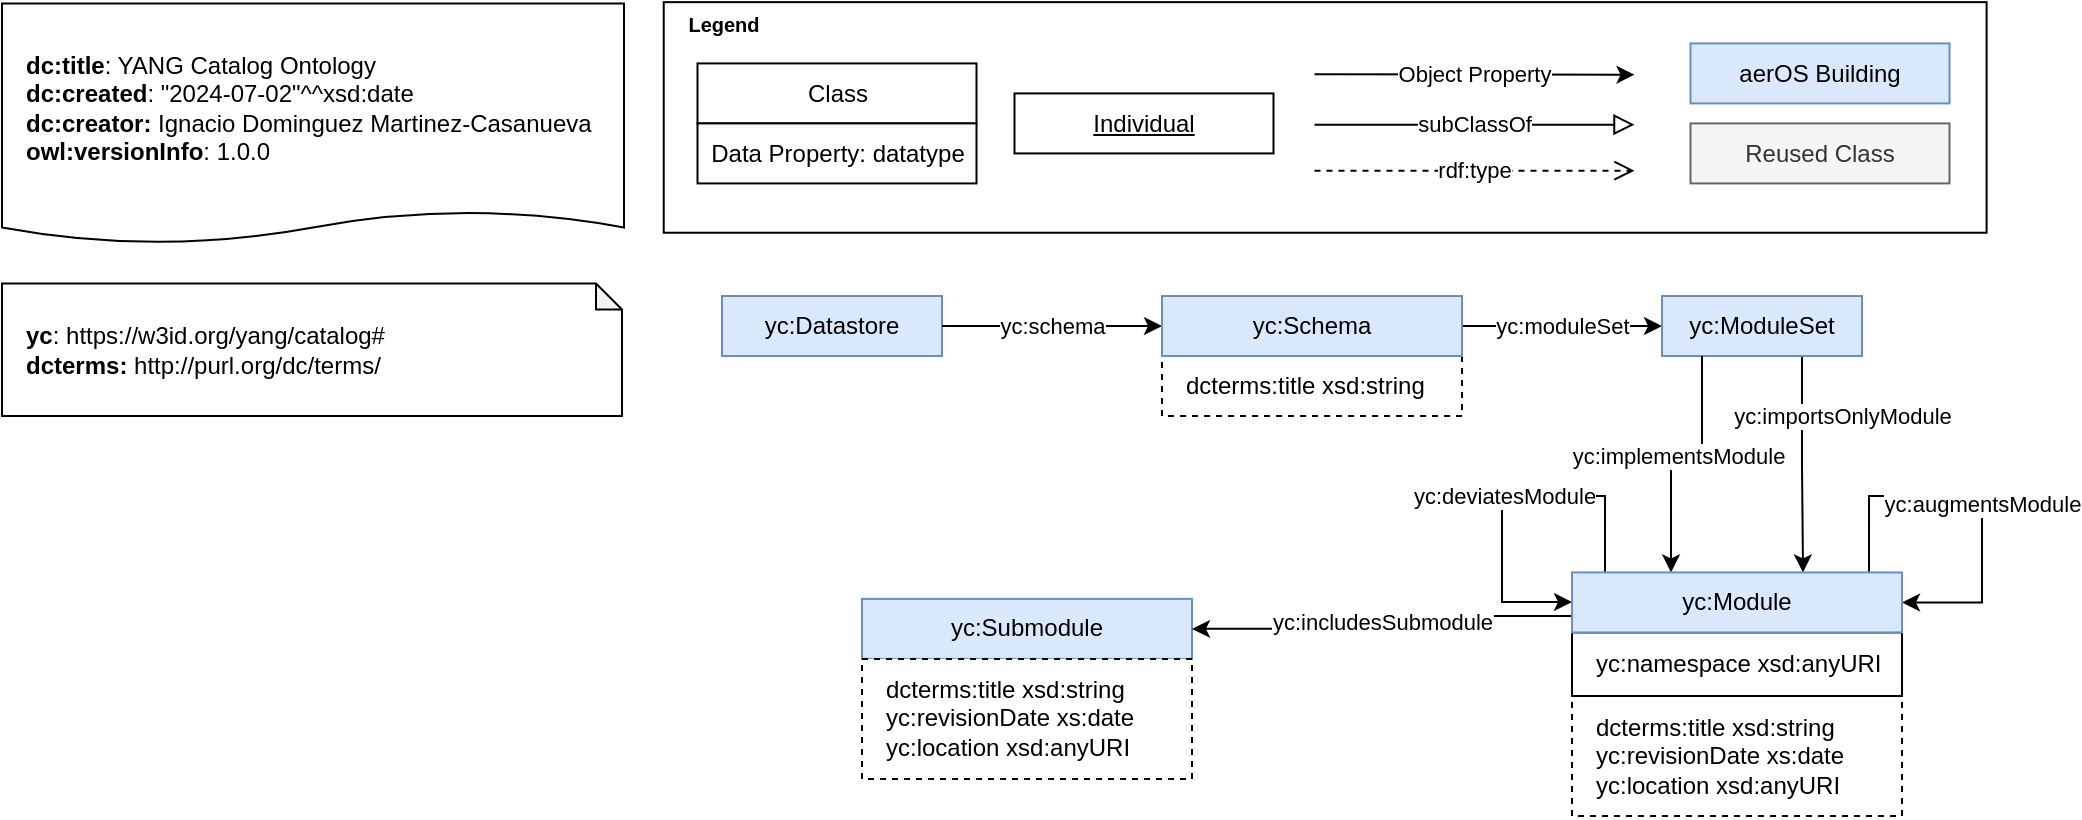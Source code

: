 <mxfile version="24.6.4" type="device">
  <diagram id="V4lAulNeN_WDX5JnY8aY" name="pilot5">
    <mxGraphModel dx="857" dy="536" grid="1" gridSize="10" guides="1" tooltips="1" connect="1" arrows="1" fold="1" page="1" pageScale="1" pageWidth="850" pageHeight="1100" math="0" shadow="0">
      <root>
        <mxCell id="0" />
        <mxCell id="1" parent="0" />
        <mxCell id="mLb4iFboR8zkR100jdQ6-1" value="" style="rounded=0;whiteSpace=wrap;html=1;rotation=90;fontFamily=Helvetica;" parent="1" vertex="1">
          <mxGeometry x="833.94" y="-20.0" width="115.29" height="661.44" as="geometry" />
        </mxCell>
        <mxCell id="mLb4iFboR8zkR100jdQ6-2" value="aerOS Building" style="rounded=0;whiteSpace=wrap;html=1;fillColor=#dae8fc;strokeColor=#6c8ebf;fontFamily=Helvetica;" parent="1" vertex="1">
          <mxGeometry x="1074.25" y="273.7" width="129.5" height="30" as="geometry" />
        </mxCell>
        <mxCell id="mLb4iFboR8zkR100jdQ6-3" value="Class" style="rounded=0;whiteSpace=wrap;html=1;fontFamily=Helvetica;" parent="1" vertex="1">
          <mxGeometry x="577.75" y="283.71" width="139.5" height="30" as="geometry" />
        </mxCell>
        <mxCell id="mLb4iFboR8zkR100jdQ6-4" value="Data Property: datatype" style="rounded=0;whiteSpace=wrap;html=1;fontFamily=Helvetica;" parent="1" vertex="1">
          <mxGeometry x="577.75" y="313.71" width="139.5" height="30" as="geometry" />
        </mxCell>
        <mxCell id="mLb4iFboR8zkR100jdQ6-5" value="Object Property" style="endArrow=classic;html=1;rounded=0;labelPosition=right;verticalLabelPosition=bottom;align=center;verticalAlign=middle;fontFamily=Helvetica;" parent="1" edge="1">
          <mxGeometry width="50" height="50" relative="1" as="geometry">
            <mxPoint x="886.25" y="289.08" as="sourcePoint" />
            <mxPoint x="1046.25" y="289.36" as="targetPoint" />
            <mxPoint as="offset" />
          </mxGeometry>
        </mxCell>
        <mxCell id="mLb4iFboR8zkR100jdQ6-6" value="&lt;font style=&quot;font-size: 11px;&quot; color=&quot;#000000&quot;&gt;rdf:type&lt;/font&gt;" style="endArrow=open;html=1;fontColor=#000099;endFill=0;dashed=1;endSize=8;rounded=0;fontSize=8;labelPosition=center;verticalLabelPosition=bottom;align=center;verticalAlign=middle;fontFamily=Helvetica;" parent="1" edge="1">
          <mxGeometry width="50" height="50" relative="1" as="geometry">
            <mxPoint x="886.25" y="337.36" as="sourcePoint" />
            <mxPoint x="1046.25" y="337.36" as="targetPoint" />
            <mxPoint as="offset" />
          </mxGeometry>
        </mxCell>
        <mxCell id="mLb4iFboR8zkR100jdQ6-7" value="subClassOf" style="endArrow=block;html=1;fontColor=#000000;endFill=0;endSize=8;arcSize=0;rounded=0;fontFamily=Helvetica;" parent="1" edge="1">
          <mxGeometry width="50" height="50" relative="1" as="geometry">
            <mxPoint x="886.25" y="314.36" as="sourcePoint" />
            <mxPoint x="1046.25" y="314.36" as="targetPoint" />
          </mxGeometry>
        </mxCell>
        <mxCell id="mLb4iFboR8zkR100jdQ6-8" value="&lt;b style=&quot;font-size: 10px;&quot;&gt;&lt;font data-font-src=&quot;https://fonts.googleapis.com/css?family=Roboto+Condensed&quot;&gt;Legend&lt;/font&gt;&lt;/b&gt;" style="text;html=1;strokeColor=none;fillColor=none;align=center;verticalAlign=middle;whiteSpace=wrap;rounded=0;fontSize=10;fontFamily=Helvetica;" parent="1" vertex="1">
          <mxGeometry x="566.25" y="253.7" width="50" height="20" as="geometry" />
        </mxCell>
        <mxCell id="mLb4iFboR8zkR100jdQ6-9" value="&lt;u&gt;Individual&lt;/u&gt;" style="rounded=0;whiteSpace=wrap;html=1;fontFamily=Helvetica;" parent="1" vertex="1">
          <mxGeometry x="736.25" y="298.71" width="129.5" height="30" as="geometry" />
        </mxCell>
        <mxCell id="5fMTM_yUQj7tKh12GMyz-2" value="&lt;div&gt;&lt;b&gt;dc:title&lt;/b&gt;: YANG Catalog Ontology&lt;br&gt;&lt;/div&gt;&lt;div&gt;&lt;b&gt;dc:created&lt;/b&gt;: &quot;2024-07-02&quot;^^xsd:date&lt;/div&gt;&lt;div&gt;&lt;b&gt;dc:creator:&lt;/b&gt;&amp;nbsp;Ignacio Dominguez Martinez-Casanueva&lt;br&gt;&lt;/div&gt;&lt;div&gt;&lt;b&gt;owl:versionInfo&lt;/b&gt;: 1.0.0&lt;br&gt;&lt;/div&gt;" style="shape=document;whiteSpace=wrap;html=1;boundedLbl=1;labelBackgroundColor=#ffffff;strokeColor=#000000;fontSize=12;fontColor=#000000;size=0.133;align=left;spacingLeft=10;" parent="1" vertex="1">
          <mxGeometry x="230" y="253.72" width="311" height="120" as="geometry" />
        </mxCell>
        <mxCell id="MMhxp2RpZaPXFtDsb9Ic-6" value="Reused Class" style="rounded=0;whiteSpace=wrap;html=1;fillColor=#f5f5f5;strokeColor=#666666;fontFamily=Helvetica;fontColor=#333333;" parent="1" vertex="1">
          <mxGeometry x="1074.25" y="313.71" width="129.5" height="30" as="geometry" />
        </mxCell>
        <mxCell id="7pKTagEgV_TqgitrA6XD-2" value="&lt;div style=&quot;border-color: var(--border-color);&quot;&gt;&lt;b style=&quot;border-color: var(--border-color);&quot;&gt;yc&lt;/b&gt;:&amp;nbsp;&lt;span style=&quot;white-space: pre;&quot;&gt;&lt;font style=&quot;&quot; face=&quot;Helvetica&quot;&gt;https://w3id.org/yang/catalog#&lt;/font&gt;&lt;/span&gt;&lt;/div&gt;&lt;div style=&quot;border-color: var(--border-color);&quot;&gt;&lt;b style=&quot;background-color: initial; border-color: var(--border-color);&quot;&gt;dcterms:&amp;nbsp;&lt;/b&gt;&lt;span style=&quot;background-color: initial;&quot;&gt;http://purl.org/dc/terms/&lt;/span&gt;&lt;br&gt;&lt;/div&gt;&lt;b style=&quot;border-color: var(--border-color);&quot;&gt;&lt;div style=&quot;&quot;&gt;&lt;/div&gt;&lt;/b&gt;" style="shape=note;whiteSpace=wrap;html=1;backgroundOutline=1;darkOpacity=0.05;size=13;align=left;spacingLeft=10;" parent="1" vertex="1">
          <mxGeometry x="230" y="393.73" width="310" height="66.27" as="geometry" />
        </mxCell>
        <mxCell id="-U4SR4fcINFbDXNsC2DA-2" value="yc:Datastore" style="rounded=0;whiteSpace=wrap;html=1;snapToPoint=1;points=[[0.1,0],[0.2,0],[0.3,0],[0.4,0],[0.5,0],[0.6,0],[0.7,0],[0.8,0],[0.9,0],[0,0.1],[0,0.3],[0,0.5],[0,0.7],[0,0.9],[0.1,1],[0.2,1],[0.3,1],[0.4,1],[0.5,1],[0.6,1],[0.7,1],[0.8,1],[0.9,1],[1,0.1],[1,0.3],[1,0.5],[1,0.7],[1,0.9]];fillColor=#dae8fc;strokeColor=#6c8ebf;" vertex="1" parent="1">
          <mxGeometry x="590" y="400.0" width="110" height="30" as="geometry" />
        </mxCell>
        <mxCell id="-U4SR4fcINFbDXNsC2DA-6" value="yc:moduleSet" style="edgeStyle=orthogonalEdgeStyle;rounded=0;orthogonalLoop=1;jettySize=auto;html=1;exitDx=0;exitDy=0;entryX=0;entryY=0.5;entryDx=0;entryDy=0;exitX=1;exitY=0.5;" edge="1" parent="1" source="-U4SR4fcINFbDXNsC2DA-3" target="-U4SR4fcINFbDXNsC2DA-4">
          <mxGeometry relative="1" as="geometry" />
        </mxCell>
        <mxCell id="-U4SR4fcINFbDXNsC2DA-12" value="yc:importsOnlyModule" style="edgeStyle=orthogonalEdgeStyle;rounded=0;orthogonalLoop=1;jettySize=auto;html=1;exitX=0.7;exitY=1;exitDx=0;exitDy=0;entryX=0.7;entryY=0;entryDx=0;entryDy=0;" edge="1" parent="1" source="-U4SR4fcINFbDXNsC2DA-4" target="-U4SR4fcINFbDXNsC2DA-9">
          <mxGeometry x="-0.448" y="20" relative="1" as="geometry">
            <Array as="points" />
            <mxPoint as="offset" />
          </mxGeometry>
        </mxCell>
        <mxCell id="-U4SR4fcINFbDXNsC2DA-4" value="yc:ModuleSet" style="rounded=0;whiteSpace=wrap;html=1;snapToPoint=1;points=[[0.1,0],[0.2,0],[0.3,0],[0.4,0],[0.5,0],[0.6,0],[0.7,0],[0.8,0],[0.9,0],[0,0.1],[0,0.3],[0,0.5],[0,0.7],[0,0.9],[0.1,1],[0.2,1],[0.3,1],[0.4,1],[0.5,1],[0.6,1],[0.7,1],[0.8,1],[0.9,1],[1,0.1],[1,0.3],[1,0.5],[1,0.7],[1,0.9]];fillColor=#dae8fc;strokeColor=#6c8ebf;" vertex="1" parent="1">
          <mxGeometry x="1060" y="400.0" width="100" height="30" as="geometry" />
        </mxCell>
        <mxCell id="-U4SR4fcINFbDXNsC2DA-5" value="yc:schema" style="edgeStyle=orthogonalEdgeStyle;rounded=0;orthogonalLoop=1;jettySize=auto;html=1;entryX=0;entryY=0.5;entryDx=0;entryDy=0;exitX=1;exitY=0.5;exitDx=0;exitDy=0;" edge="1" parent="1" source="-U4SR4fcINFbDXNsC2DA-2" target="-U4SR4fcINFbDXNsC2DA-3">
          <mxGeometry relative="1" as="geometry">
            <Array as="points">
              <mxPoint x="700" y="414.56" />
              <mxPoint x="750" y="414.56" />
            </Array>
            <mxPoint x="990" y="388.56" as="sourcePoint" />
            <mxPoint x="1040" y="253.56" as="targetPoint" />
          </mxGeometry>
        </mxCell>
        <mxCell id="-U4SR4fcINFbDXNsC2DA-7" value="dcterms:title xsd:string" style="rounded=0;whiteSpace=wrap;html=1;snapToPoint=1;points=[[0.1,0],[0.2,0],[0.3,0],[0.4,0],[0.5,0],[0.6,0],[0.7,0],[0.8,0],[0.9,0],[0,0.1],[0,0.3],[0,0.5],[0,0.7],[0,0.9],[0.1,1],[0.2,1],[0.3,1],[0.4,1],[0.5,1],[0.6,1],[0.7,1],[0.8,1],[0.9,1],[1,0.1],[1,0.3],[1,0.5],[1,0.7],[1,0.9]];align=left;spacingLeft=10;dashed=1;" vertex="1" parent="1">
          <mxGeometry x="810" y="430.0" width="150" height="30" as="geometry" />
        </mxCell>
        <mxCell id="-U4SR4fcINFbDXNsC2DA-10" value="yc:Submodule" style="rounded=0;whiteSpace=wrap;html=1;snapToPoint=1;points=[[0.1,0],[0.2,0],[0.3,0],[0.4,0],[0.5,0],[0.6,0],[0.7,0],[0.8,0],[0.9,0],[0,0.1],[0,0.3],[0,0.5],[0,0.7],[0,0.9],[0.1,1],[0.2,1],[0.3,1],[0.4,1],[0.5,1],[0.6,1],[0.7,1],[0.8,1],[0.9,1],[1,0.1],[1,0.3],[1,0.5],[1,0.7],[1,0.9]];fillColor=#dae8fc;strokeColor=#6c8ebf;" vertex="1" parent="1">
          <mxGeometry x="660" y="551.44" width="165" height="30" as="geometry" />
        </mxCell>
        <mxCell id="-U4SR4fcINFbDXNsC2DA-22" value="yc:implementsModule" style="edgeStyle=orthogonalEdgeStyle;rounded=0;orthogonalLoop=1;jettySize=auto;html=1;exitX=0.2;exitY=1;exitDx=0;exitDy=0;entryX=0.3;entryY=0;entryDx=0;entryDy=0;" edge="1" parent="1" source="-U4SR4fcINFbDXNsC2DA-4" target="-U4SR4fcINFbDXNsC2DA-9">
          <mxGeometry relative="1" as="geometry">
            <mxPoint x="865" y="548.56" as="sourcePoint" />
            <mxPoint x="795" y="636.56" as="targetPoint" />
            <Array as="points">
              <mxPoint x="1080" y="480" />
              <mxPoint x="1065" y="480" />
            </Array>
          </mxGeometry>
        </mxCell>
        <mxCell id="-U4SR4fcINFbDXNsC2DA-23" value="yc:deviatesModule" style="edgeStyle=orthogonalEdgeStyle;rounded=0;orthogonalLoop=1;jettySize=auto;html=1;exitX=0.1;exitY=0;exitDx=0;exitDy=0;entryX=0;entryY=0.5;entryDx=0;entryDy=0;" edge="1" parent="1" source="-U4SR4fcINFbDXNsC2DA-9" target="-U4SR4fcINFbDXNsC2DA-9">
          <mxGeometry relative="1" as="geometry">
            <Array as="points">
              <mxPoint x="1032.01" y="500" />
              <mxPoint x="980.01" y="500" />
              <mxPoint x="980.01" y="553" />
              <mxPoint x="1015.01" y="553" />
            </Array>
          </mxGeometry>
        </mxCell>
        <mxCell id="-U4SR4fcINFbDXNsC2DA-24" value="yc:augmentsModule" style="edgeStyle=orthogonalEdgeStyle;rounded=0;orthogonalLoop=1;jettySize=auto;html=1;exitX=0.9;exitY=0;exitDx=0;exitDy=0;entryX=1;entryY=0.5;entryDx=0;entryDy=0;" edge="1" parent="1" source="-U4SR4fcINFbDXNsC2DA-9" target="-U4SR4fcINFbDXNsC2DA-9">
          <mxGeometry x="0.055" relative="1" as="geometry">
            <Array as="points">
              <mxPoint x="1164" y="500" />
              <mxPoint x="1220" y="500" />
              <mxPoint x="1220" y="553" />
            </Array>
            <mxPoint as="offset" />
          </mxGeometry>
        </mxCell>
        <mxCell id="-U4SR4fcINFbDXNsC2DA-3" value="yc:Schema" style="rounded=0;whiteSpace=wrap;html=1;snapToPoint=1;points=[[0.1,0],[0.2,0],[0.3,0],[0.4,0],[0.5,0],[0.6,0],[0.7,0],[0.8,0],[0.9,0],[0,0.1],[0,0.3],[0,0.5],[0,0.7],[0,0.9],[0.1,1],[0.2,1],[0.3,1],[0.4,1],[0.5,1],[0.6,1],[0.7,1],[0.8,1],[0.9,1],[1,0.1],[1,0.3],[1,0.5],[1,0.7],[1,0.9]];fillColor=#dae8fc;strokeColor=#6c8ebf;" vertex="1" parent="1">
          <mxGeometry x="810" y="400.0" width="150" height="30" as="geometry" />
        </mxCell>
        <mxCell id="-U4SR4fcINFbDXNsC2DA-27" value="dcterms:title xsd:string&lt;div&gt;&lt;div&gt;yc:revisionDate xs:date&lt;/div&gt;&lt;/div&gt;&lt;div&gt;yc:location xsd:anyURI&lt;/div&gt;" style="rounded=0;whiteSpace=wrap;html=1;snapToPoint=1;points=[[0.1,0],[0.2,0],[0.3,0],[0.4,0],[0.5,0],[0.6,0],[0.7,0],[0.8,0],[0.9,0],[0,0.1],[0,0.3],[0,0.5],[0,0.7],[0,0.9],[0.1,1],[0.2,1],[0.3,1],[0.4,1],[0.5,1],[0.6,1],[0.7,1],[0.8,1],[0.9,1],[1,0.1],[1,0.3],[1,0.5],[1,0.7],[1,0.9]];align=left;spacingLeft=10;dashed=1;" vertex="1" parent="1">
          <mxGeometry x="1015.01" y="600" width="165" height="60" as="geometry" />
        </mxCell>
        <mxCell id="-U4SR4fcINFbDXNsC2DA-14" value="&lt;div&gt;&lt;span style=&quot;background-color: initial;&quot;&gt;yc:namespace xsd:anyURI&lt;/span&gt;&lt;/div&gt;" style="rounded=0;whiteSpace=wrap;html=1;snapToPoint=1;points=[[0.1,0],[0.2,0],[0.3,0],[0.4,0],[0.5,0],[0.6,0],[0.7,0],[0.8,0],[0.9,0],[0,0.1],[0,0.3],[0,0.5],[0,0.7],[0,0.9],[0.1,1],[0.2,1],[0.3,1],[0.4,1],[0.5,1],[0.6,1],[0.7,1],[0.8,1],[0.9,1],[1,0.1],[1,0.3],[1,0.5],[1,0.7],[1,0.9]];align=left;spacingLeft=10;" vertex="1" parent="1">
          <mxGeometry x="1015.01" y="568.22" width="165" height="31.78" as="geometry" />
        </mxCell>
        <mxCell id="-U4SR4fcINFbDXNsC2DA-30" value="yc:includesSubmodule" style="edgeStyle=orthogonalEdgeStyle;rounded=0;orthogonalLoop=1;jettySize=auto;html=1;exitX=0;exitY=0.726;exitDx=0;exitDy=0;entryX=1;entryY=0.5;entryDx=0;entryDy=0;exitPerimeter=0;" edge="1" parent="1" source="-U4SR4fcINFbDXNsC2DA-9" target="-U4SR4fcINFbDXNsC2DA-10">
          <mxGeometry relative="1" as="geometry" />
        </mxCell>
        <mxCell id="-U4SR4fcINFbDXNsC2DA-9" value="yc:Module" style="rounded=0;whiteSpace=wrap;html=1;snapToPoint=1;points=[[0.1,0],[0.2,0],[0.3,0],[0.4,0],[0.5,0],[0.6,0],[0.7,0],[0.8,0],[0.9,0],[0,0.1],[0,0.3],[0,0.5],[0,0.7],[0,0.9],[0.1,1],[0.2,1],[0.3,1],[0.4,1],[0.5,1],[0.6,1],[0.7,1],[0.8,1],[0.9,1],[1,0.1],[1,0.3],[1,0.5],[1,0.7],[1,0.9]];fillColor=#dae8fc;strokeColor=#6c8ebf;" vertex="1" parent="1">
          <mxGeometry x="1015.01" y="538.22" width="165" height="30" as="geometry" />
        </mxCell>
        <mxCell id="-U4SR4fcINFbDXNsC2DA-38" value="dcterms:title xsd:string&lt;div&gt;&lt;div&gt;yc:revisionDate xs:date&lt;/div&gt;&lt;/div&gt;&lt;div&gt;yc:location xsd:anyURI&lt;/div&gt;" style="rounded=0;whiteSpace=wrap;html=1;snapToPoint=1;points=[[0.1,0],[0.2,0],[0.3,0],[0.4,0],[0.5,0],[0.6,0],[0.7,0],[0.8,0],[0.9,0],[0,0.1],[0,0.3],[0,0.5],[0,0.7],[0,0.9],[0.1,1],[0.2,1],[0.3,1],[0.4,1],[0.5,1],[0.6,1],[0.7,1],[0.8,1],[0.9,1],[1,0.1],[1,0.3],[1,0.5],[1,0.7],[1,0.9]];align=left;spacingLeft=10;dashed=1;" vertex="1" parent="1">
          <mxGeometry x="660" y="581.44" width="165" height="60" as="geometry" />
        </mxCell>
      </root>
    </mxGraphModel>
  </diagram>
</mxfile>
